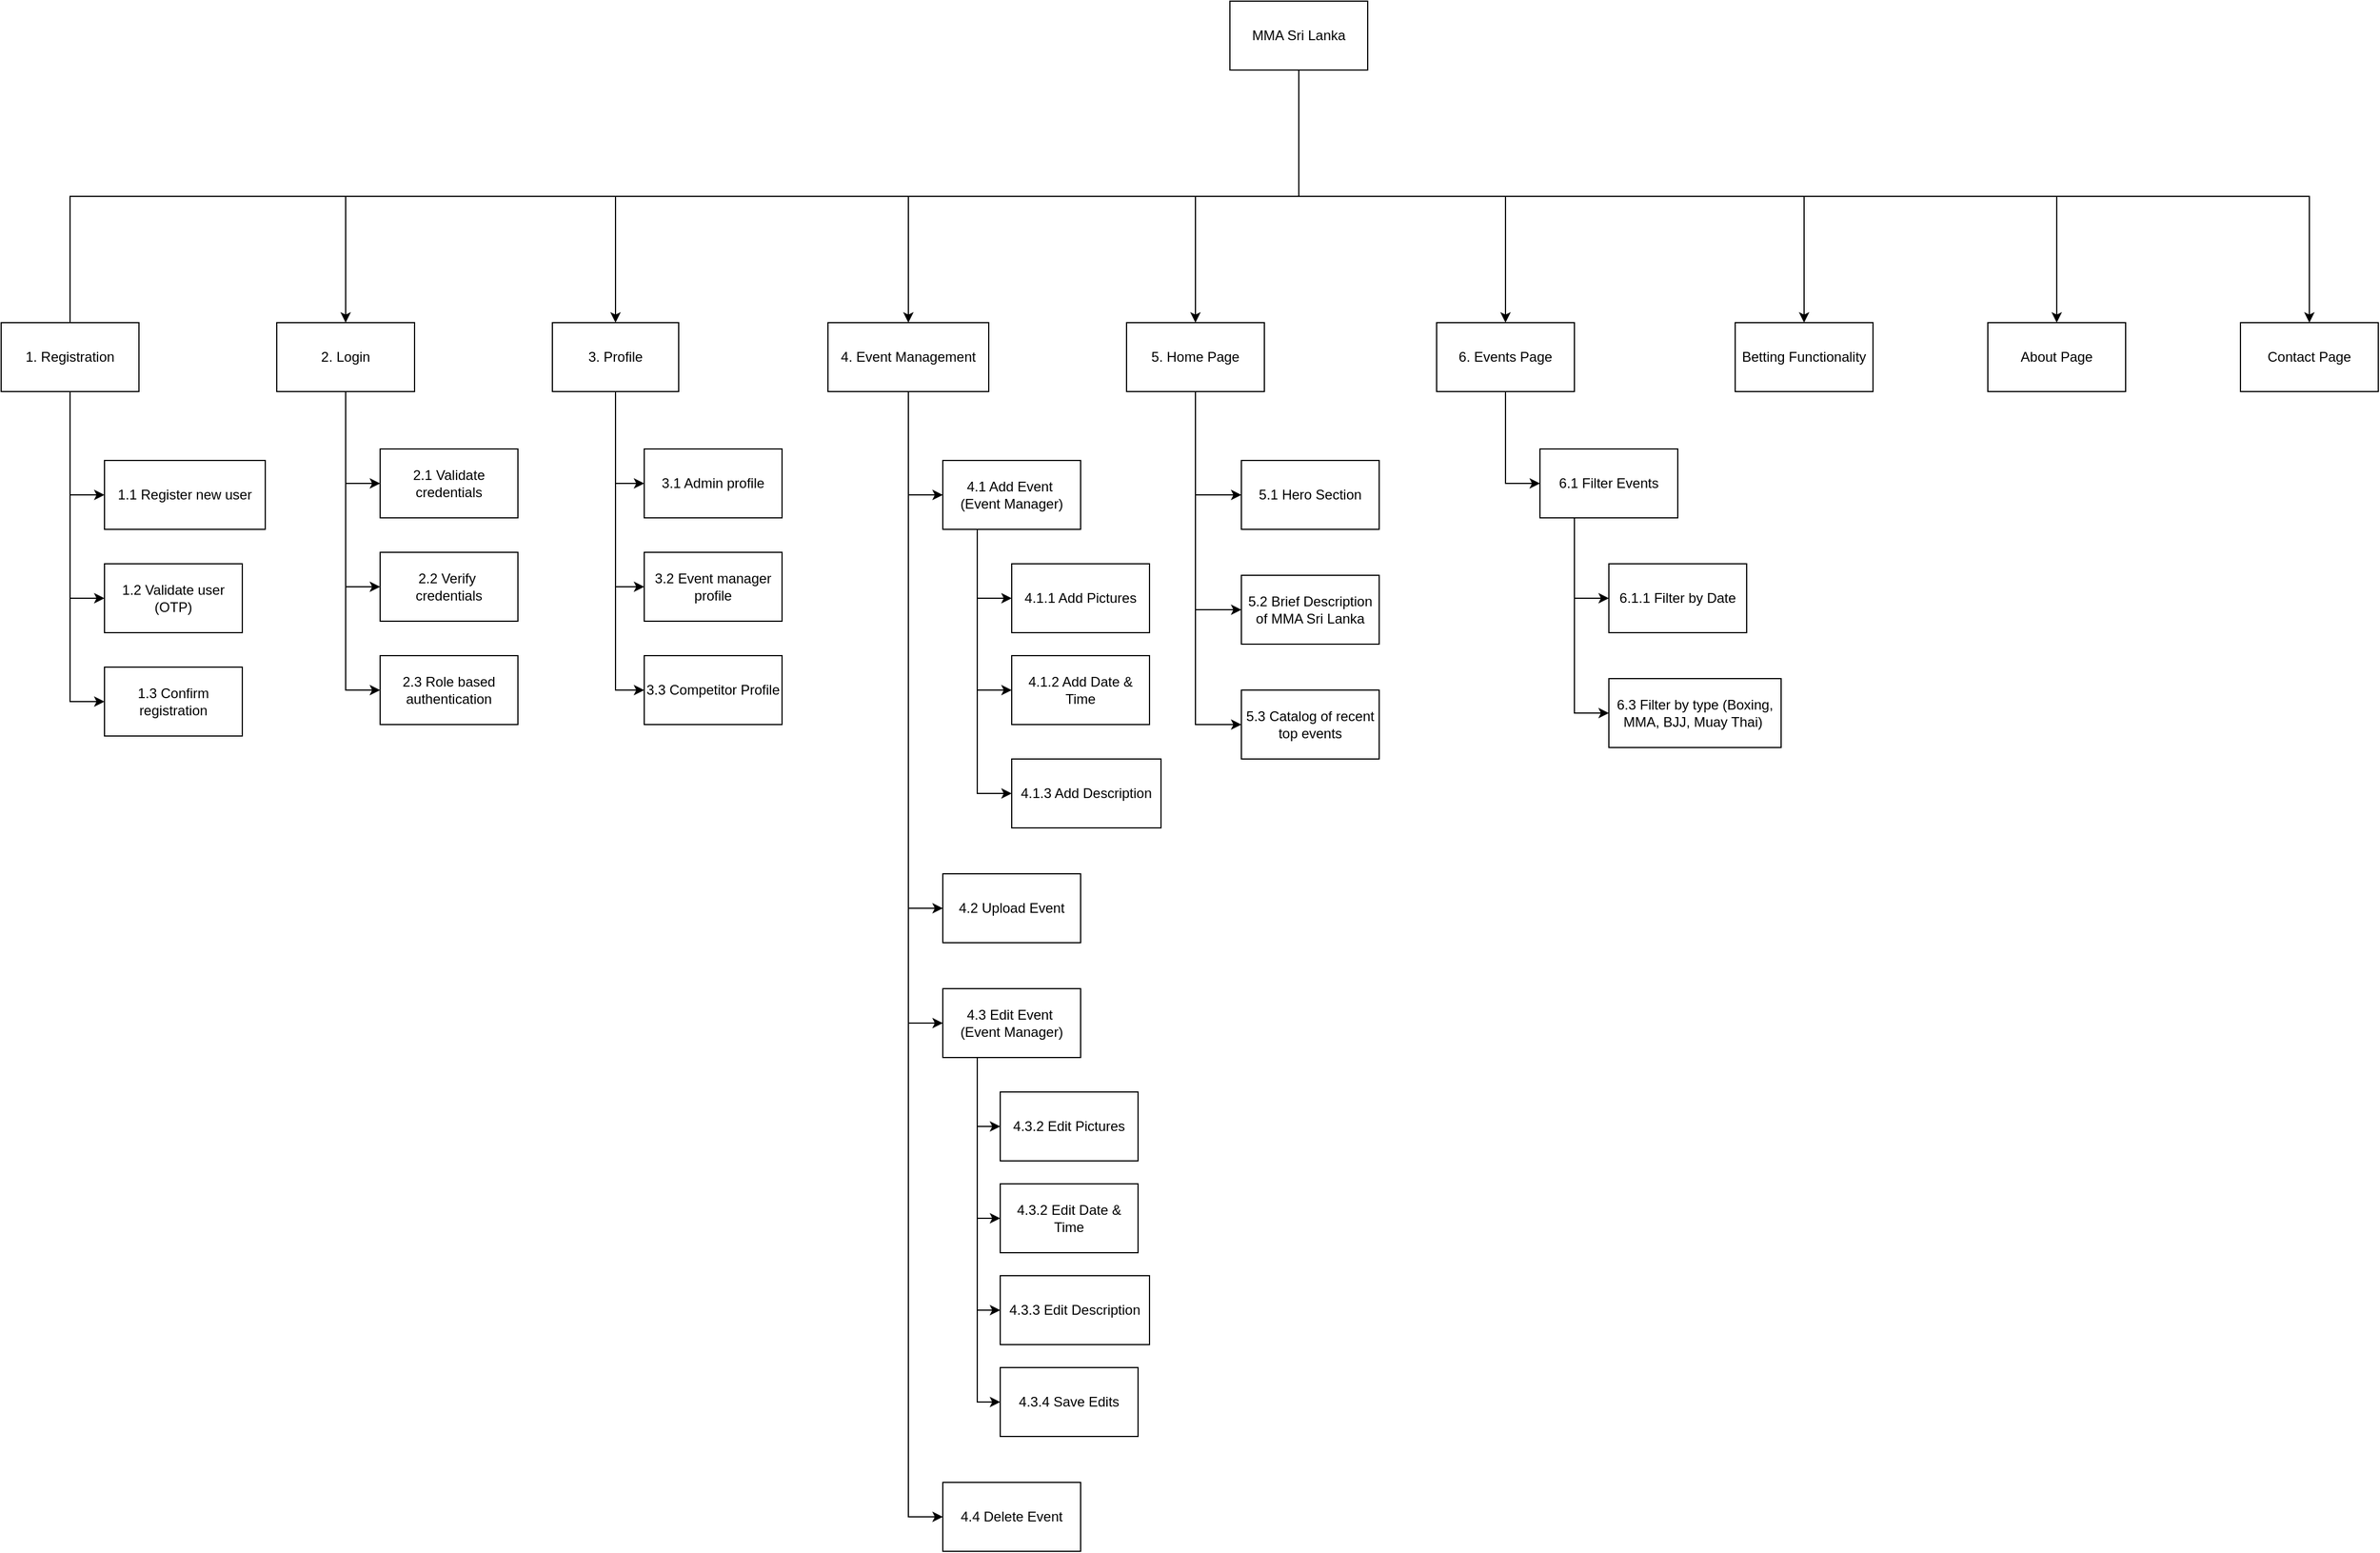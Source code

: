 <mxfile version="28.1.2">
  <diagram name="Page-1" id="4XCOkrREE6T9JBMiZgMP">
    <mxGraphModel dx="1297" dy="1893" grid="1" gridSize="10" guides="1" tooltips="1" connect="1" arrows="1" fold="1" page="1" pageScale="1" pageWidth="850" pageHeight="1100" math="0" shadow="0">
      <root>
        <mxCell id="0" />
        <mxCell id="1" parent="0" />
        <mxCell id="Di358GA9zsQgDLE0gk4m-1" style="edgeStyle=orthogonalEdgeStyle;rounded=0;orthogonalLoop=1;jettySize=auto;html=1;exitX=0.5;exitY=1;exitDx=0;exitDy=0;entryX=0.5;entryY=0;entryDx=0;entryDy=0;shape=wire;dashed=1;endArrow=none;endFill=0;" edge="1" parent="1" source="5IF1ZIwpe9jYq8gnFkuq-1" target="5IF1ZIwpe9jYq8gnFkuq-2">
          <mxGeometry relative="1" as="geometry" />
        </mxCell>
        <mxCell id="Di358GA9zsQgDLE0gk4m-2" style="edgeStyle=orthogonalEdgeStyle;rounded=0;orthogonalLoop=1;jettySize=auto;html=1;exitX=0.5;exitY=1;exitDx=0;exitDy=0;entryX=0.5;entryY=0;entryDx=0;entryDy=0;" edge="1" parent="1" source="5IF1ZIwpe9jYq8gnFkuq-1" target="5IF1ZIwpe9jYq8gnFkuq-3">
          <mxGeometry relative="1" as="geometry" />
        </mxCell>
        <mxCell id="Di358GA9zsQgDLE0gk4m-3" style="edgeStyle=orthogonalEdgeStyle;rounded=0;orthogonalLoop=1;jettySize=auto;html=1;exitX=0.5;exitY=1;exitDx=0;exitDy=0;entryX=0.5;entryY=0;entryDx=0;entryDy=0;" edge="1" parent="1" source="5IF1ZIwpe9jYq8gnFkuq-1" target="5IF1ZIwpe9jYq8gnFkuq-5">
          <mxGeometry relative="1" as="geometry" />
        </mxCell>
        <mxCell id="Di358GA9zsQgDLE0gk4m-4" style="edgeStyle=orthogonalEdgeStyle;rounded=0;orthogonalLoop=1;jettySize=auto;html=1;exitX=0.5;exitY=1;exitDx=0;exitDy=0;entryX=0.5;entryY=0;entryDx=0;entryDy=0;" edge="1" parent="1" source="5IF1ZIwpe9jYq8gnFkuq-1" target="5IF1ZIwpe9jYq8gnFkuq-4">
          <mxGeometry relative="1" as="geometry" />
        </mxCell>
        <mxCell id="Di358GA9zsQgDLE0gk4m-5" style="edgeStyle=orthogonalEdgeStyle;rounded=0;orthogonalLoop=1;jettySize=auto;html=1;exitX=0.5;exitY=1;exitDx=0;exitDy=0;entryX=0.5;entryY=0;entryDx=0;entryDy=0;" edge="1" parent="1" source="5IF1ZIwpe9jYq8gnFkuq-1" target="kDNrH8pa0huW1Xx7Rnd4-1">
          <mxGeometry relative="1" as="geometry" />
        </mxCell>
        <mxCell id="Di358GA9zsQgDLE0gk4m-6" style="edgeStyle=orthogonalEdgeStyle;rounded=0;orthogonalLoop=1;jettySize=auto;html=1;exitX=0.5;exitY=1;exitDx=0;exitDy=0;entryX=0.5;entryY=0;entryDx=0;entryDy=0;" edge="1" parent="1" source="5IF1ZIwpe9jYq8gnFkuq-1" target="kDNrH8pa0huW1Xx7Rnd4-2">
          <mxGeometry relative="1" as="geometry" />
        </mxCell>
        <mxCell id="Di358GA9zsQgDLE0gk4m-42" style="edgeStyle=orthogonalEdgeStyle;rounded=0;orthogonalLoop=1;jettySize=auto;html=1;exitX=0.5;exitY=1;exitDx=0;exitDy=0;entryX=0.5;entryY=0;entryDx=0;entryDy=0;" edge="1" parent="1" source="5IF1ZIwpe9jYq8gnFkuq-1" target="IpIS_R521S_r5ul5ybi_-1">
          <mxGeometry relative="1" as="geometry" />
        </mxCell>
        <mxCell id="Di358GA9zsQgDLE0gk4m-43" style="edgeStyle=orthogonalEdgeStyle;rounded=0;orthogonalLoop=1;jettySize=auto;html=1;exitX=0.5;exitY=1;exitDx=0;exitDy=0;entryX=0.5;entryY=0;entryDx=0;entryDy=0;" edge="1" parent="1" source="5IF1ZIwpe9jYq8gnFkuq-1" target="kDNrH8pa0huW1Xx7Rnd4-4">
          <mxGeometry relative="1" as="geometry" />
        </mxCell>
        <mxCell id="Di358GA9zsQgDLE0gk4m-44" style="edgeStyle=orthogonalEdgeStyle;rounded=0;orthogonalLoop=1;jettySize=auto;html=1;exitX=0.5;exitY=1;exitDx=0;exitDy=0;" edge="1" parent="1" source="5IF1ZIwpe9jYq8gnFkuq-1" target="kDNrH8pa0huW1Xx7Rnd4-3">
          <mxGeometry relative="1" as="geometry" />
        </mxCell>
        <mxCell id="5IF1ZIwpe9jYq8gnFkuq-1" value="MMA Sri Lanka" style="rounded=0;whiteSpace=wrap;html=1;" parent="1" vertex="1">
          <mxGeometry x="1110" y="-120" width="120" height="60" as="geometry" />
        </mxCell>
        <mxCell id="Di358GA9zsQgDLE0gk4m-7" style="edgeStyle=orthogonalEdgeStyle;rounded=0;orthogonalLoop=1;jettySize=auto;html=1;exitX=0.5;exitY=1;exitDx=0;exitDy=0;entryX=0;entryY=0.5;entryDx=0;entryDy=0;" edge="1" parent="1" source="5IF1ZIwpe9jYq8gnFkuq-2" target="kDNrH8pa0huW1Xx7Rnd4-6">
          <mxGeometry relative="1" as="geometry" />
        </mxCell>
        <mxCell id="Di358GA9zsQgDLE0gk4m-8" style="edgeStyle=orthogonalEdgeStyle;rounded=0;orthogonalLoop=1;jettySize=auto;html=1;exitX=0.5;exitY=1;exitDx=0;exitDy=0;entryX=0;entryY=0.5;entryDx=0;entryDy=0;" edge="1" parent="1" source="5IF1ZIwpe9jYq8gnFkuq-2" target="kDNrH8pa0huW1Xx7Rnd4-7">
          <mxGeometry relative="1" as="geometry" />
        </mxCell>
        <mxCell id="Di358GA9zsQgDLE0gk4m-9" style="edgeStyle=orthogonalEdgeStyle;rounded=0;orthogonalLoop=1;jettySize=auto;html=1;exitX=0.5;exitY=1;exitDx=0;exitDy=0;entryX=0;entryY=0.5;entryDx=0;entryDy=0;" edge="1" parent="1" source="5IF1ZIwpe9jYq8gnFkuq-2" target="kDNrH8pa0huW1Xx7Rnd4-8">
          <mxGeometry relative="1" as="geometry" />
        </mxCell>
        <mxCell id="5IF1ZIwpe9jYq8gnFkuq-2" value="1. Registration" style="rounded=0;whiteSpace=wrap;html=1;" parent="1" vertex="1">
          <mxGeometry x="40" y="160" width="120" height="60" as="geometry" />
        </mxCell>
        <mxCell id="Di358GA9zsQgDLE0gk4m-10" style="edgeStyle=orthogonalEdgeStyle;rounded=0;orthogonalLoop=1;jettySize=auto;html=1;exitX=0.5;exitY=1;exitDx=0;exitDy=0;entryX=0;entryY=0.5;entryDx=0;entryDy=0;" edge="1" parent="1" source="5IF1ZIwpe9jYq8gnFkuq-3" target="kDNrH8pa0huW1Xx7Rnd4-10">
          <mxGeometry relative="1" as="geometry" />
        </mxCell>
        <mxCell id="Di358GA9zsQgDLE0gk4m-11" style="edgeStyle=orthogonalEdgeStyle;rounded=0;orthogonalLoop=1;jettySize=auto;html=1;exitX=0.5;exitY=1;exitDx=0;exitDy=0;entryX=0;entryY=0.5;entryDx=0;entryDy=0;" edge="1" parent="1" source="5IF1ZIwpe9jYq8gnFkuq-3" target="kDNrH8pa0huW1Xx7Rnd4-11">
          <mxGeometry relative="1" as="geometry" />
        </mxCell>
        <mxCell id="Di358GA9zsQgDLE0gk4m-12" style="edgeStyle=orthogonalEdgeStyle;rounded=0;orthogonalLoop=1;jettySize=auto;html=1;exitX=0.5;exitY=1;exitDx=0;exitDy=0;entryX=0;entryY=0.5;entryDx=0;entryDy=0;" edge="1" parent="1" source="5IF1ZIwpe9jYq8gnFkuq-3" target="kDNrH8pa0huW1Xx7Rnd4-9">
          <mxGeometry relative="1" as="geometry" />
        </mxCell>
        <mxCell id="5IF1ZIwpe9jYq8gnFkuq-3" value="2. Login" style="rounded=0;whiteSpace=wrap;html=1;" parent="1" vertex="1">
          <mxGeometry x="280" y="160" width="120" height="60" as="geometry" />
        </mxCell>
        <mxCell id="Di358GA9zsQgDLE0gk4m-17" style="edgeStyle=orthogonalEdgeStyle;rounded=0;orthogonalLoop=1;jettySize=auto;html=1;exitX=0.5;exitY=1;exitDx=0;exitDy=0;entryX=0;entryY=0.5;entryDx=0;entryDy=0;" edge="1" parent="1" source="5IF1ZIwpe9jYq8gnFkuq-4" target="kDNrH8pa0huW1Xx7Rnd4-16">
          <mxGeometry relative="1" as="geometry" />
        </mxCell>
        <mxCell id="Di358GA9zsQgDLE0gk4m-32" style="edgeStyle=orthogonalEdgeStyle;rounded=0;orthogonalLoop=1;jettySize=auto;html=1;exitX=0.5;exitY=1;exitDx=0;exitDy=0;entryX=0;entryY=0.5;entryDx=0;entryDy=0;" edge="1" parent="1" source="5IF1ZIwpe9jYq8gnFkuq-4" target="Di358GA9zsQgDLE0gk4m-27">
          <mxGeometry relative="1" as="geometry" />
        </mxCell>
        <mxCell id="Di358GA9zsQgDLE0gk4m-33" style="edgeStyle=orthogonalEdgeStyle;rounded=0;orthogonalLoop=1;jettySize=auto;html=1;exitX=0.5;exitY=1;exitDx=0;exitDy=0;entryX=0;entryY=0.5;entryDx=0;entryDy=0;" edge="1" parent="1" source="5IF1ZIwpe9jYq8gnFkuq-4" target="kDNrH8pa0huW1Xx7Rnd4-26">
          <mxGeometry relative="1" as="geometry" />
        </mxCell>
        <mxCell id="Di358GA9zsQgDLE0gk4m-34" style="edgeStyle=orthogonalEdgeStyle;rounded=0;orthogonalLoop=1;jettySize=auto;html=1;exitX=0.5;exitY=1;exitDx=0;exitDy=0;entryX=0;entryY=0.5;entryDx=0;entryDy=0;" edge="1" parent="1" source="5IF1ZIwpe9jYq8gnFkuq-4" target="kDNrH8pa0huW1Xx7Rnd4-20">
          <mxGeometry relative="1" as="geometry" />
        </mxCell>
        <mxCell id="5IF1ZIwpe9jYq8gnFkuq-4" value="4. Event Management" style="rounded=0;whiteSpace=wrap;html=1;" parent="1" vertex="1">
          <mxGeometry x="760" y="160" width="140" height="60" as="geometry" />
        </mxCell>
        <mxCell id="Di358GA9zsQgDLE0gk4m-13" style="edgeStyle=orthogonalEdgeStyle;rounded=0;orthogonalLoop=1;jettySize=auto;html=1;exitX=0.5;exitY=1;exitDx=0;exitDy=0;entryX=0;entryY=0.5;entryDx=0;entryDy=0;" edge="1" parent="1" source="5IF1ZIwpe9jYq8gnFkuq-5" target="kDNrH8pa0huW1Xx7Rnd4-12">
          <mxGeometry relative="1" as="geometry" />
        </mxCell>
        <mxCell id="Di358GA9zsQgDLE0gk4m-14" style="edgeStyle=orthogonalEdgeStyle;rounded=0;orthogonalLoop=1;jettySize=auto;html=1;exitX=0.5;exitY=1;exitDx=0;exitDy=0;entryX=0;entryY=0.5;entryDx=0;entryDy=0;" edge="1" parent="1" source="5IF1ZIwpe9jYq8gnFkuq-5" target="kDNrH8pa0huW1Xx7Rnd4-14">
          <mxGeometry relative="1" as="geometry" />
        </mxCell>
        <mxCell id="Di358GA9zsQgDLE0gk4m-15" style="edgeStyle=orthogonalEdgeStyle;rounded=0;orthogonalLoop=1;jettySize=auto;html=1;exitX=0.5;exitY=1;exitDx=0;exitDy=0;entryX=0;entryY=0.5;entryDx=0;entryDy=0;" edge="1" parent="1" source="5IF1ZIwpe9jYq8gnFkuq-5" target="kDNrH8pa0huW1Xx7Rnd4-15">
          <mxGeometry relative="1" as="geometry" />
        </mxCell>
        <mxCell id="5IF1ZIwpe9jYq8gnFkuq-5" value="3. Profile" style="rounded=0;whiteSpace=wrap;html=1;" parent="1" vertex="1">
          <mxGeometry x="520" y="160" width="110" height="60" as="geometry" />
        </mxCell>
        <mxCell id="Di358GA9zsQgDLE0gk4m-35" style="edgeStyle=orthogonalEdgeStyle;rounded=0;orthogonalLoop=1;jettySize=auto;html=1;exitX=0.5;exitY=1;exitDx=0;exitDy=0;entryX=0;entryY=0.5;entryDx=0;entryDy=0;" edge="1" parent="1" source="kDNrH8pa0huW1Xx7Rnd4-1" target="kDNrH8pa0huW1Xx7Rnd4-27">
          <mxGeometry relative="1" as="geometry" />
        </mxCell>
        <mxCell id="Di358GA9zsQgDLE0gk4m-36" style="edgeStyle=orthogonalEdgeStyle;rounded=0;orthogonalLoop=1;jettySize=auto;html=1;exitX=0.5;exitY=1;exitDx=0;exitDy=0;entryX=0;entryY=0.5;entryDx=0;entryDy=0;" edge="1" parent="1" source="kDNrH8pa0huW1Xx7Rnd4-1" target="kDNrH8pa0huW1Xx7Rnd4-28">
          <mxGeometry relative="1" as="geometry" />
        </mxCell>
        <mxCell id="Di358GA9zsQgDLE0gk4m-37" style="edgeStyle=orthogonalEdgeStyle;rounded=0;orthogonalLoop=1;jettySize=auto;html=1;exitX=0.5;exitY=1;exitDx=0;exitDy=0;entryX=0;entryY=0.5;entryDx=0;entryDy=0;" edge="1" parent="1" source="kDNrH8pa0huW1Xx7Rnd4-1" target="kDNrH8pa0huW1Xx7Rnd4-29">
          <mxGeometry relative="1" as="geometry" />
        </mxCell>
        <mxCell id="kDNrH8pa0huW1Xx7Rnd4-1" value="5. Home Page" style="rounded=0;whiteSpace=wrap;html=1;" parent="1" vertex="1">
          <mxGeometry x="1020" y="160" width="120" height="60" as="geometry" />
        </mxCell>
        <mxCell id="Di358GA9zsQgDLE0gk4m-38" style="edgeStyle=orthogonalEdgeStyle;rounded=0;orthogonalLoop=1;jettySize=auto;html=1;exitX=0.5;exitY=1;exitDx=0;exitDy=0;entryX=0;entryY=0.5;entryDx=0;entryDy=0;" edge="1" parent="1" source="kDNrH8pa0huW1Xx7Rnd4-2" target="kDNrH8pa0huW1Xx7Rnd4-30">
          <mxGeometry relative="1" as="geometry" />
        </mxCell>
        <mxCell id="kDNrH8pa0huW1Xx7Rnd4-2" value="6. Events Page" style="rounded=0;whiteSpace=wrap;html=1;" parent="1" vertex="1">
          <mxGeometry x="1290" y="160" width="120" height="60" as="geometry" />
        </mxCell>
        <mxCell id="kDNrH8pa0huW1Xx7Rnd4-3" value="Contact Page" style="rounded=0;whiteSpace=wrap;html=1;" parent="1" vertex="1">
          <mxGeometry x="1990" y="160" width="120" height="60" as="geometry" />
        </mxCell>
        <mxCell id="kDNrH8pa0huW1Xx7Rnd4-4" value="About Page" style="rounded=0;whiteSpace=wrap;html=1;" parent="1" vertex="1">
          <mxGeometry x="1770" y="160" width="120" height="60" as="geometry" />
        </mxCell>
        <mxCell id="kDNrH8pa0huW1Xx7Rnd4-6" value="1.1 Register new user" style="rounded=0;whiteSpace=wrap;html=1;fontStyle=0" parent="1" vertex="1">
          <mxGeometry x="130" y="280" width="140" height="60" as="geometry" />
        </mxCell>
        <mxCell id="kDNrH8pa0huW1Xx7Rnd4-7" value="1.2 Validate user (OTP)" style="rounded=0;whiteSpace=wrap;html=1;fontStyle=0" parent="1" vertex="1">
          <mxGeometry x="130" y="370" width="120" height="60" as="geometry" />
        </mxCell>
        <mxCell id="kDNrH8pa0huW1Xx7Rnd4-8" value="1.3 Confirm registration" style="rounded=0;whiteSpace=wrap;html=1;fontStyle=0" parent="1" vertex="1">
          <mxGeometry x="130" y="460" width="120" height="60" as="geometry" />
        </mxCell>
        <mxCell id="kDNrH8pa0huW1Xx7Rnd4-9" value="2.3 Role based authentication" style="rounded=0;whiteSpace=wrap;html=1;" parent="1" vertex="1">
          <mxGeometry x="370" y="450" width="120" height="60" as="geometry" />
        </mxCell>
        <mxCell id="kDNrH8pa0huW1Xx7Rnd4-10" value="2.1 Validate credentials" style="rounded=0;whiteSpace=wrap;html=1;" parent="1" vertex="1">
          <mxGeometry x="370" y="270" width="120" height="60" as="geometry" />
        </mxCell>
        <mxCell id="kDNrH8pa0huW1Xx7Rnd4-11" value="2.2 Verify&amp;nbsp;&lt;div&gt;credentials&lt;/div&gt;" style="rounded=0;whiteSpace=wrap;html=1;" parent="1" vertex="1">
          <mxGeometry x="370" y="360" width="120" height="60" as="geometry" />
        </mxCell>
        <mxCell id="kDNrH8pa0huW1Xx7Rnd4-12" value="3.1 Admin profile" style="rounded=0;whiteSpace=wrap;html=1;" parent="1" vertex="1">
          <mxGeometry x="600" y="270" width="120" height="60" as="geometry" />
        </mxCell>
        <mxCell id="kDNrH8pa0huW1Xx7Rnd4-14" value="3.2 Event manager&lt;div&gt;profile&lt;/div&gt;" style="rounded=0;whiteSpace=wrap;html=1;" parent="1" vertex="1">
          <mxGeometry x="600" y="360" width="120" height="60" as="geometry" />
        </mxCell>
        <mxCell id="kDNrH8pa0huW1Xx7Rnd4-15" value="3.3 Competitor Profile" style="rounded=0;whiteSpace=wrap;html=1;" parent="1" vertex="1">
          <mxGeometry x="600" y="450" width="120" height="60" as="geometry" />
        </mxCell>
        <mxCell id="Di358GA9zsQgDLE0gk4m-18" style="edgeStyle=orthogonalEdgeStyle;rounded=0;orthogonalLoop=1;jettySize=auto;html=1;exitX=0.25;exitY=1;exitDx=0;exitDy=0;entryX=0;entryY=0.5;entryDx=0;entryDy=0;" edge="1" parent="1" source="kDNrH8pa0huW1Xx7Rnd4-16" target="kDNrH8pa0huW1Xx7Rnd4-17">
          <mxGeometry relative="1" as="geometry" />
        </mxCell>
        <mxCell id="Di358GA9zsQgDLE0gk4m-19" style="edgeStyle=orthogonalEdgeStyle;rounded=0;orthogonalLoop=1;jettySize=auto;html=1;exitX=0.25;exitY=1;exitDx=0;exitDy=0;entryX=0;entryY=0.5;entryDx=0;entryDy=0;" edge="1" parent="1" source="kDNrH8pa0huW1Xx7Rnd4-16" target="kDNrH8pa0huW1Xx7Rnd4-18">
          <mxGeometry relative="1" as="geometry" />
        </mxCell>
        <mxCell id="Di358GA9zsQgDLE0gk4m-45" style="edgeStyle=orthogonalEdgeStyle;rounded=0;orthogonalLoop=1;jettySize=auto;html=1;exitX=0.25;exitY=1;exitDx=0;exitDy=0;entryX=0;entryY=0.5;entryDx=0;entryDy=0;" edge="1" parent="1" source="kDNrH8pa0huW1Xx7Rnd4-16" target="kDNrH8pa0huW1Xx7Rnd4-19">
          <mxGeometry relative="1" as="geometry" />
        </mxCell>
        <mxCell id="kDNrH8pa0huW1Xx7Rnd4-16" value="4.1 Add Event&amp;nbsp;&lt;div&gt;(Event Manager)&lt;/div&gt;" style="rounded=0;whiteSpace=wrap;html=1;" parent="1" vertex="1">
          <mxGeometry x="860" y="280" width="120" height="60" as="geometry" />
        </mxCell>
        <mxCell id="kDNrH8pa0huW1Xx7Rnd4-17" value="4.1.1 Add Pictures" style="rounded=0;whiteSpace=wrap;html=1;" parent="1" vertex="1">
          <mxGeometry x="920" y="370" width="120" height="60" as="geometry" />
        </mxCell>
        <mxCell id="kDNrH8pa0huW1Xx7Rnd4-18" value="4.1.2 Add Date &amp;amp; Time" style="rounded=0;whiteSpace=wrap;html=1;" parent="1" vertex="1">
          <mxGeometry x="920" y="450" width="120" height="60" as="geometry" />
        </mxCell>
        <mxCell id="kDNrH8pa0huW1Xx7Rnd4-19" value="4.1.3 Add Description" style="rounded=0;whiteSpace=wrap;html=1;" parent="1" vertex="1">
          <mxGeometry x="920" y="540" width="130" height="60" as="geometry" />
        </mxCell>
        <mxCell id="kDNrH8pa0huW1Xx7Rnd4-20" value="4.2 Upload Event" style="rounded=0;whiteSpace=wrap;html=1;" parent="1" vertex="1">
          <mxGeometry x="860" y="640" width="120" height="60" as="geometry" />
        </mxCell>
        <mxCell id="kDNrH8pa0huW1Xx7Rnd4-26" value="4.4 Delete Event" style="rounded=0;whiteSpace=wrap;html=1;" parent="1" vertex="1">
          <mxGeometry x="860" y="1170" width="120" height="60" as="geometry" />
        </mxCell>
        <mxCell id="kDNrH8pa0huW1Xx7Rnd4-27" value="5.1 Hero Section" style="rounded=0;whiteSpace=wrap;html=1;" parent="1" vertex="1">
          <mxGeometry x="1120" y="280" width="120" height="60" as="geometry" />
        </mxCell>
        <mxCell id="kDNrH8pa0huW1Xx7Rnd4-28" value="5.2 Brief Description of MMA Sri Lanka" style="rounded=0;whiteSpace=wrap;html=1;" parent="1" vertex="1">
          <mxGeometry x="1120" y="380" width="120" height="60" as="geometry" />
        </mxCell>
        <mxCell id="kDNrH8pa0huW1Xx7Rnd4-29" value="5.3 Catalog of recent top events" style="rounded=0;whiteSpace=wrap;html=1;" parent="1" vertex="1">
          <mxGeometry x="1120" y="480" width="120" height="60" as="geometry" />
        </mxCell>
        <mxCell id="Di358GA9zsQgDLE0gk4m-52" style="edgeStyle=orthogonalEdgeStyle;rounded=0;orthogonalLoop=1;jettySize=auto;html=1;exitX=0.25;exitY=1;exitDx=0;exitDy=0;entryX=0;entryY=0.5;entryDx=0;entryDy=0;" edge="1" parent="1" source="kDNrH8pa0huW1Xx7Rnd4-30" target="kDNrH8pa0huW1Xx7Rnd4-31">
          <mxGeometry relative="1" as="geometry" />
        </mxCell>
        <mxCell id="Di358GA9zsQgDLE0gk4m-53" style="edgeStyle=orthogonalEdgeStyle;rounded=0;orthogonalLoop=1;jettySize=auto;html=1;exitX=0.25;exitY=1;exitDx=0;exitDy=0;entryX=0;entryY=0.5;entryDx=0;entryDy=0;" edge="1" parent="1" source="kDNrH8pa0huW1Xx7Rnd4-30" target="kDNrH8pa0huW1Xx7Rnd4-32">
          <mxGeometry relative="1" as="geometry" />
        </mxCell>
        <mxCell id="kDNrH8pa0huW1Xx7Rnd4-30" value="6.1 Filter Events" style="rounded=0;whiteSpace=wrap;html=1;" parent="1" vertex="1">
          <mxGeometry x="1380" y="270" width="120" height="60" as="geometry" />
        </mxCell>
        <mxCell id="kDNrH8pa0huW1Xx7Rnd4-31" value="6.1.1 Filter by Date" style="rounded=0;whiteSpace=wrap;html=1;" parent="1" vertex="1">
          <mxGeometry x="1440" y="370" width="120" height="60" as="geometry" />
        </mxCell>
        <mxCell id="kDNrH8pa0huW1Xx7Rnd4-32" value="6.3 Filter by type (Boxing, MMA, BJJ, Muay Thai)&amp;nbsp;" style="rounded=0;whiteSpace=wrap;html=1;" parent="1" vertex="1">
          <mxGeometry x="1440" y="470" width="150" height="60" as="geometry" />
        </mxCell>
        <mxCell id="IpIS_R521S_r5ul5ybi_-1" value="Betting Functionality" style="rounded=0;whiteSpace=wrap;html=1;" parent="1" vertex="1">
          <mxGeometry x="1550" y="160" width="120" height="60" as="geometry" />
        </mxCell>
        <mxCell id="Di358GA9zsQgDLE0gk4m-46" style="edgeStyle=orthogonalEdgeStyle;rounded=0;orthogonalLoop=1;jettySize=auto;html=1;exitX=0.25;exitY=1;exitDx=0;exitDy=0;entryX=0;entryY=0.5;entryDx=0;entryDy=0;" edge="1" parent="1" source="Di358GA9zsQgDLE0gk4m-27" target="Di358GA9zsQgDLE0gk4m-30">
          <mxGeometry relative="1" as="geometry">
            <mxPoint x="880" y="820" as="sourcePoint" />
          </mxGeometry>
        </mxCell>
        <mxCell id="Di358GA9zsQgDLE0gk4m-48" style="edgeStyle=orthogonalEdgeStyle;rounded=0;orthogonalLoop=1;jettySize=auto;html=1;exitX=0.25;exitY=1;exitDx=0;exitDy=0;entryX=0;entryY=0.5;entryDx=0;entryDy=0;" edge="1" parent="1" source="Di358GA9zsQgDLE0gk4m-27" target="Di358GA9zsQgDLE0gk4m-28">
          <mxGeometry relative="1" as="geometry" />
        </mxCell>
        <mxCell id="Di358GA9zsQgDLE0gk4m-49" style="edgeStyle=orthogonalEdgeStyle;rounded=0;orthogonalLoop=1;jettySize=auto;html=1;exitX=0.25;exitY=1;exitDx=0;exitDy=0;entryX=0;entryY=0.5;entryDx=0;entryDy=0;" edge="1" parent="1" source="Di358GA9zsQgDLE0gk4m-27" target="Di358GA9zsQgDLE0gk4m-29">
          <mxGeometry relative="1" as="geometry" />
        </mxCell>
        <mxCell id="Di358GA9zsQgDLE0gk4m-50" style="edgeStyle=orthogonalEdgeStyle;rounded=0;orthogonalLoop=1;jettySize=auto;html=1;exitX=0.25;exitY=1;exitDx=0;exitDy=0;entryX=0;entryY=0.5;entryDx=0;entryDy=0;" edge="1" parent="1" source="Di358GA9zsQgDLE0gk4m-27" target="Di358GA9zsQgDLE0gk4m-31">
          <mxGeometry relative="1" as="geometry" />
        </mxCell>
        <mxCell id="Di358GA9zsQgDLE0gk4m-27" value="4.3 Edit Event&amp;nbsp;&lt;div&gt;(Event Manager)&lt;/div&gt;" style="rounded=0;whiteSpace=wrap;html=1;" vertex="1" parent="1">
          <mxGeometry x="860" y="740" width="120" height="60" as="geometry" />
        </mxCell>
        <mxCell id="Di358GA9zsQgDLE0gk4m-28" value="4.3.2 Edit Pictures" style="rounded=0;whiteSpace=wrap;html=1;" vertex="1" parent="1">
          <mxGeometry x="910" y="830" width="120" height="60" as="geometry" />
        </mxCell>
        <mxCell id="Di358GA9zsQgDLE0gk4m-29" value="4.3.2 Edit Date &amp;amp; Time" style="rounded=0;whiteSpace=wrap;html=1;" vertex="1" parent="1">
          <mxGeometry x="910" y="910" width="120" height="60" as="geometry" />
        </mxCell>
        <mxCell id="Di358GA9zsQgDLE0gk4m-30" value="4.3.3 Edit Description" style="rounded=0;whiteSpace=wrap;html=1;" vertex="1" parent="1">
          <mxGeometry x="910" y="990" width="130" height="60" as="geometry" />
        </mxCell>
        <mxCell id="Di358GA9zsQgDLE0gk4m-31" value="4.3.4 Save Edits" style="rounded=0;whiteSpace=wrap;html=1;" vertex="1" parent="1">
          <mxGeometry x="910" y="1070" width="120" height="60" as="geometry" />
        </mxCell>
        <mxCell id="Di358GA9zsQgDLE0gk4m-47" style="edgeStyle=orthogonalEdgeStyle;rounded=0;orthogonalLoop=1;jettySize=auto;html=1;exitX=0.5;exitY=1;exitDx=0;exitDy=0;" edge="1" parent="1" source="Di358GA9zsQgDLE0gk4m-31" target="Di358GA9zsQgDLE0gk4m-31">
          <mxGeometry relative="1" as="geometry" />
        </mxCell>
      </root>
    </mxGraphModel>
  </diagram>
</mxfile>
